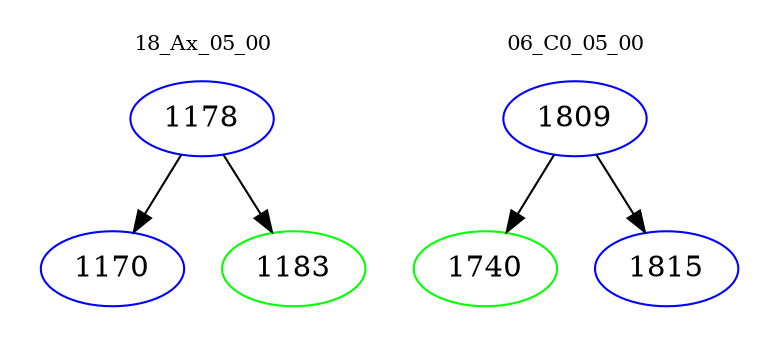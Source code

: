 digraph{
subgraph cluster_0 {
color = white
label = "18_Ax_05_00";
fontsize=10;
T0_1178 [label="1178", color="blue"]
T0_1178 -> T0_1170 [color="black"]
T0_1170 [label="1170", color="blue"]
T0_1178 -> T0_1183 [color="black"]
T0_1183 [label="1183", color="green"]
}
subgraph cluster_1 {
color = white
label = "06_C0_05_00";
fontsize=10;
T1_1809 [label="1809", color="blue"]
T1_1809 -> T1_1740 [color="black"]
T1_1740 [label="1740", color="green"]
T1_1809 -> T1_1815 [color="black"]
T1_1815 [label="1815", color="blue"]
}
}

